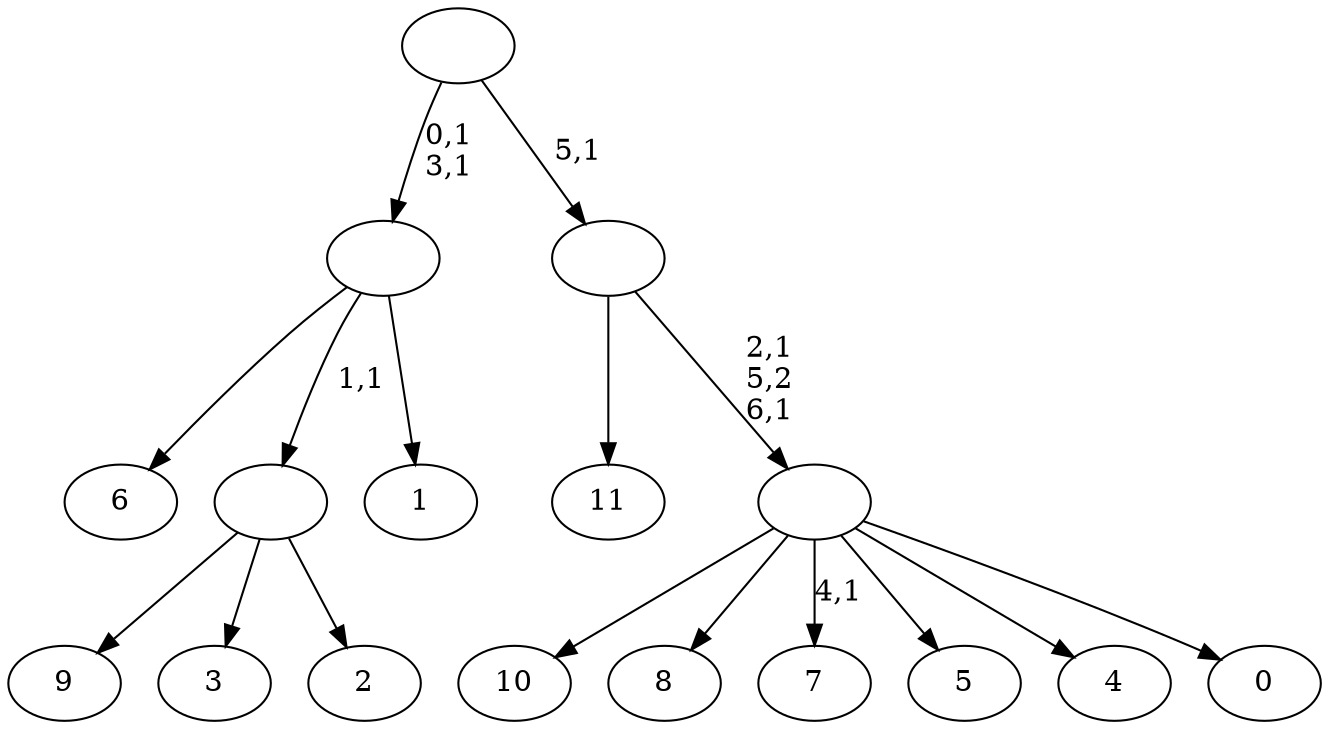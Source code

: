 digraph T {
	19 [label="11"]
	18 [label="10"]
	17 [label="9"]
	16 [label="8"]
	15 [label="7"]
	13 [label="6"]
	12 [label="5"]
	11 [label="4"]
	10 [label="3"]
	9 [label="2"]
	8 [label=""]
	7 [label="1"]
	6 [label=""]
	4 [label="0"]
	3 [label=""]
	1 [label=""]
	0 [label=""]
	8 -> 17 [label=""]
	8 -> 10 [label=""]
	8 -> 9 [label=""]
	6 -> 13 [label=""]
	6 -> 8 [label="1,1"]
	6 -> 7 [label=""]
	3 -> 15 [label="4,1"]
	3 -> 18 [label=""]
	3 -> 16 [label=""]
	3 -> 12 [label=""]
	3 -> 11 [label=""]
	3 -> 4 [label=""]
	1 -> 3 [label="2,1\n5,2\n6,1"]
	1 -> 19 [label=""]
	0 -> 6 [label="0,1\n3,1"]
	0 -> 1 [label="5,1"]
}
